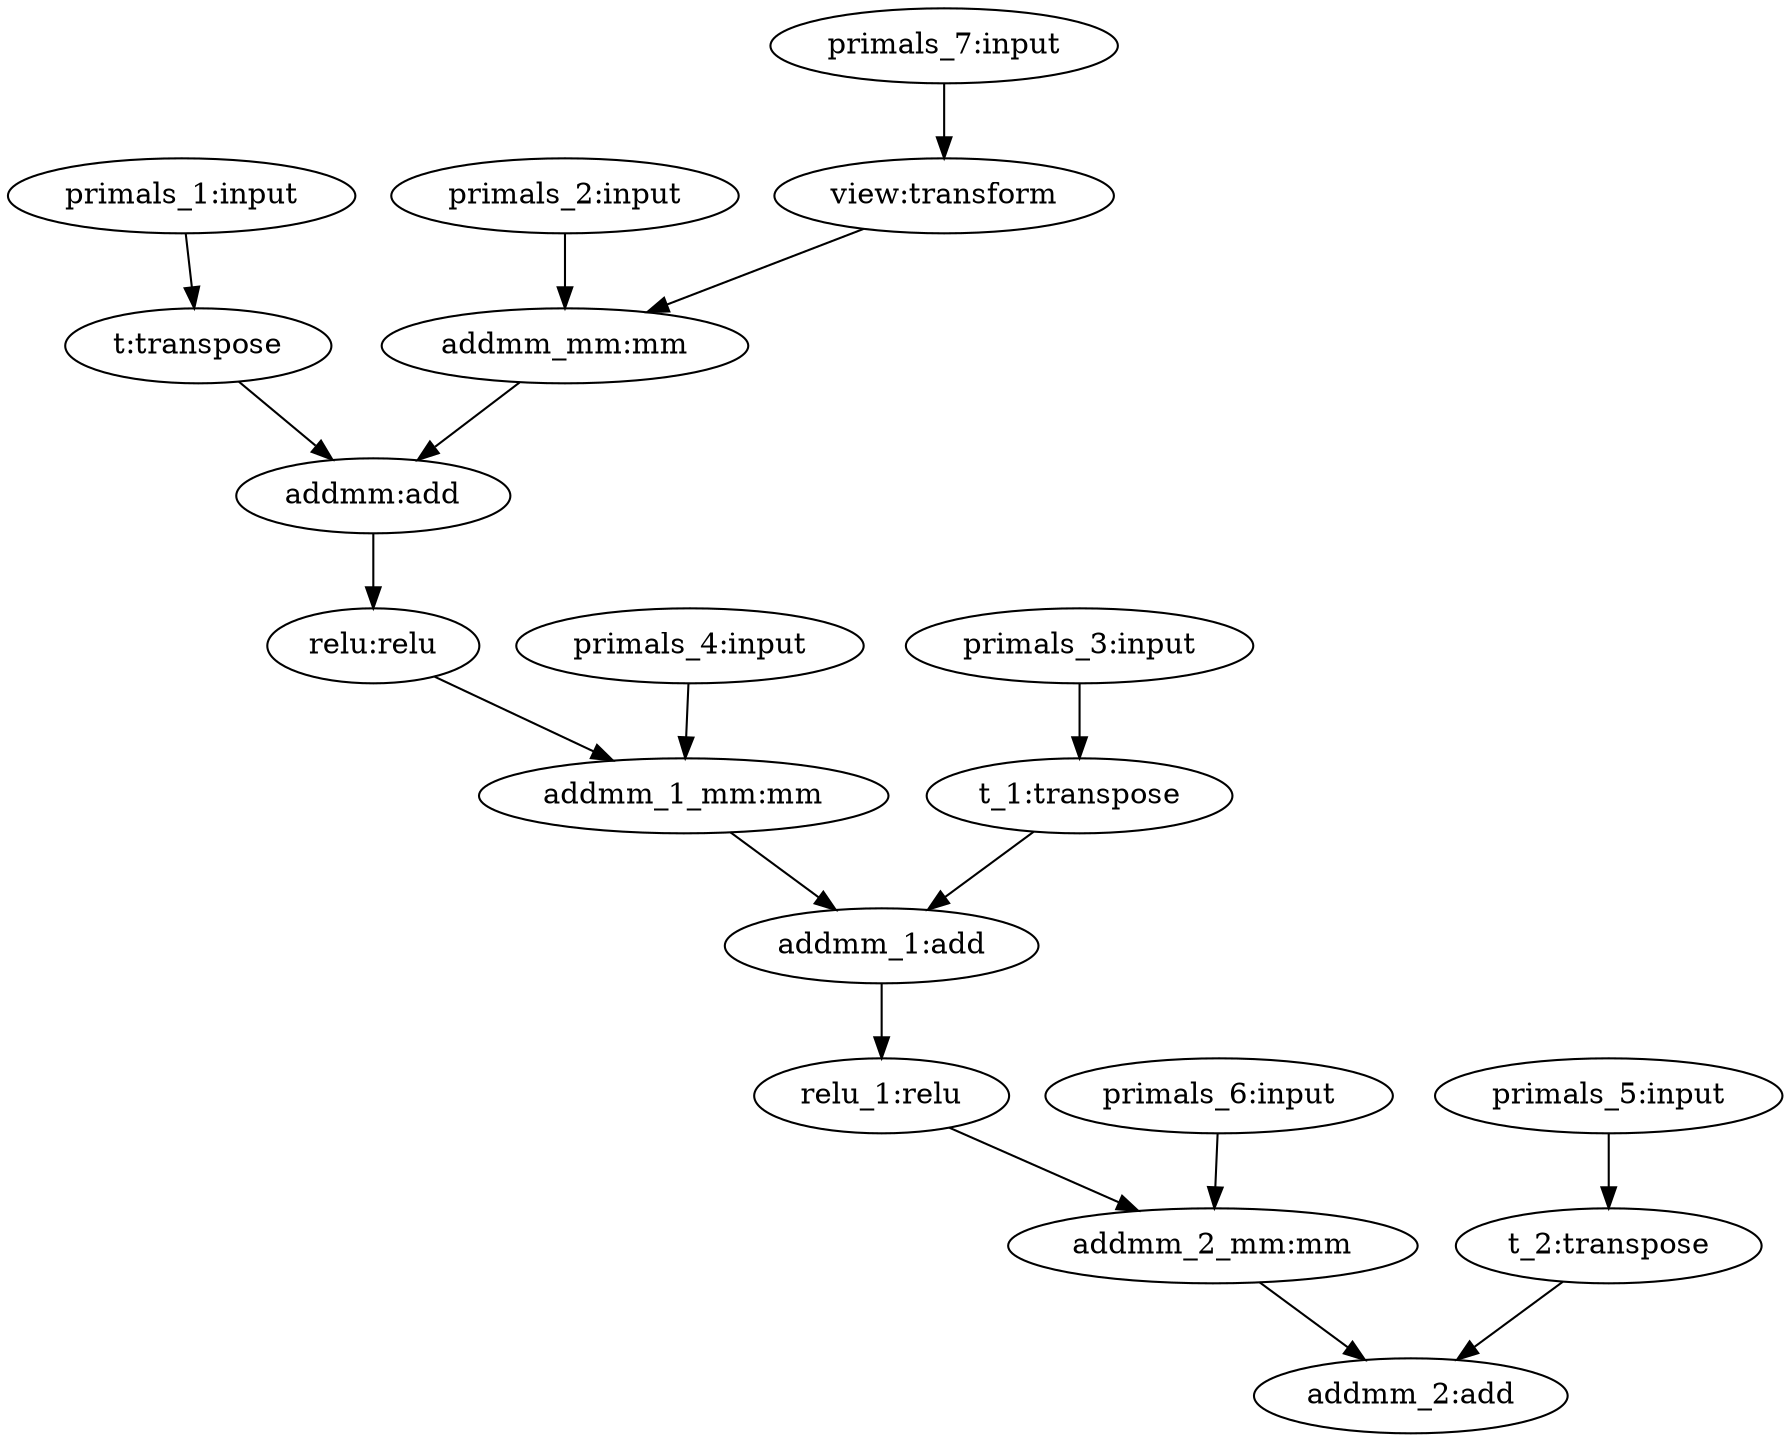 digraph {
	primals_1 [label="primals_1:input"]
	primals_2 [label="primals_2:input"]
	primals_3 [label="primals_3:input"]
	primals_4 [label="primals_4:input"]
	primals_5 [label="primals_5:input"]
	primals_6 [label="primals_6:input"]
	primals_7 [label="primals_7:input"]
	view [label="view:transform"]
	t [label="t:transpose"]
	addmm_mm [label="addmm_mm:mm"]
	addmm [label="addmm:add"]
	relu [label="relu:relu"]
	t_1 [label="t_1:transpose"]
	addmm_1_mm [label="addmm_1_mm:mm"]
	addmm_1 [label="addmm_1:add"]
	relu_1 [label="relu_1:relu"]
	t_2 [label="t_2:transpose"]
	addmm_2_mm [label="addmm_2_mm:mm"]
	addmm_2 [label="addmm_2:add"]
	primals_1 -> t
	primals_2 -> addmm_mm
	primals_3 -> t_1
	primals_4 -> addmm_1_mm
	primals_5 -> t_2
	primals_6 -> addmm_2_mm
	primals_7 -> view
	view -> addmm_mm
	t -> addmm
	addmm_mm -> addmm
	addmm -> relu
	relu -> addmm_1_mm
	t_1 -> addmm_1
	addmm_1_mm -> addmm_1
	addmm_1 -> relu_1
	relu_1 -> addmm_2_mm
	t_2 -> addmm_2
	addmm_2_mm -> addmm_2
}
